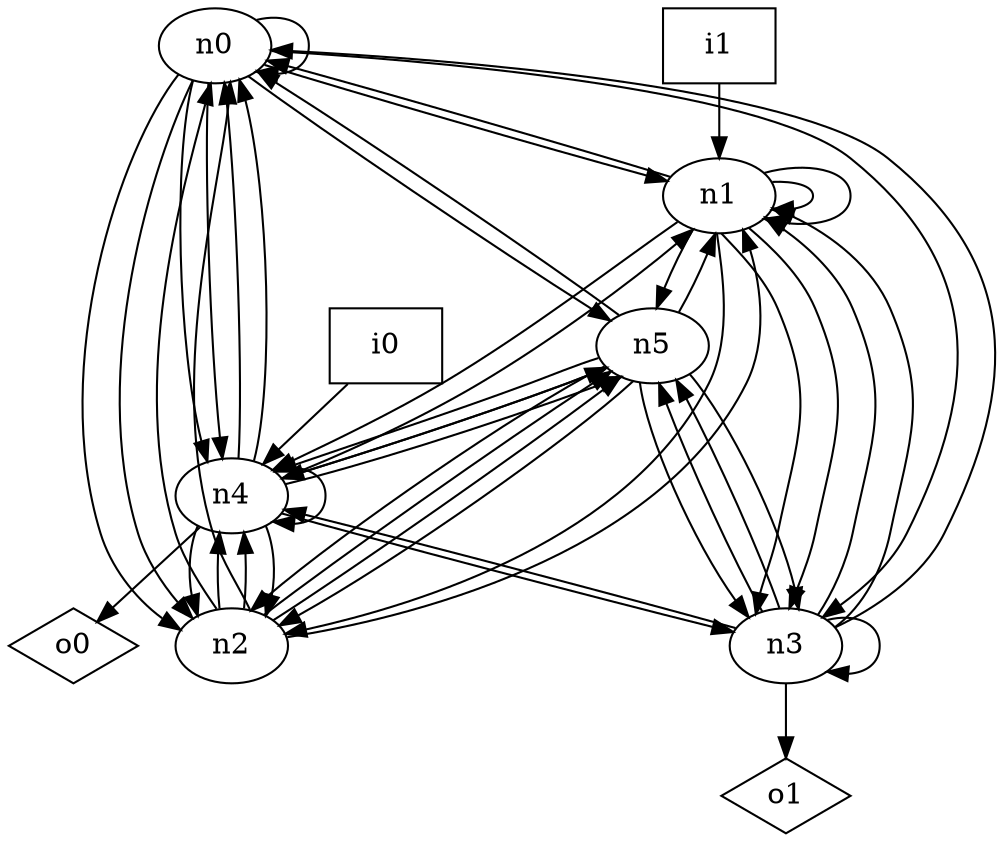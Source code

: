 digraph G {
n0 [label="n0"];
n1 [label="n1"];
n2 [label="n2"];
n3 [label="n3"];
n4 [label="n4"];
n5 [label="n5"];
n6 [label="i0",shape="box"];
n7 [label="i1",shape="box"];
n8 [label="o0",shape="diamond"];
n9 [label="o1",shape="diamond"];
n0 -> n0
n0 -> n1
n0 -> n2
n0 -> n2
n0 -> n3
n0 -> n4
n0 -> n4
n0 -> n5
n1 -> n0
n1 -> n1
n1 -> n1
n1 -> n2
n1 -> n3
n1 -> n3
n1 -> n4
n1 -> n5
n2 -> n0
n2 -> n0
n2 -> n1
n2 -> n4
n2 -> n4
n2 -> n5
n2 -> n5
n3 -> n0
n3 -> n1
n3 -> n1
n3 -> n3
n3 -> n4
n3 -> n5
n3 -> n5
n3 -> n9
n4 -> n0
n4 -> n0
n4 -> n1
n4 -> n2
n4 -> n2
n4 -> n3
n4 -> n4
n4 -> n5
n4 -> n5
n4 -> n8
n5 -> n0
n5 -> n1
n5 -> n2
n5 -> n2
n5 -> n3
n5 -> n3
n5 -> n4
n5 -> n4
n6 -> n4
n7 -> n1
}